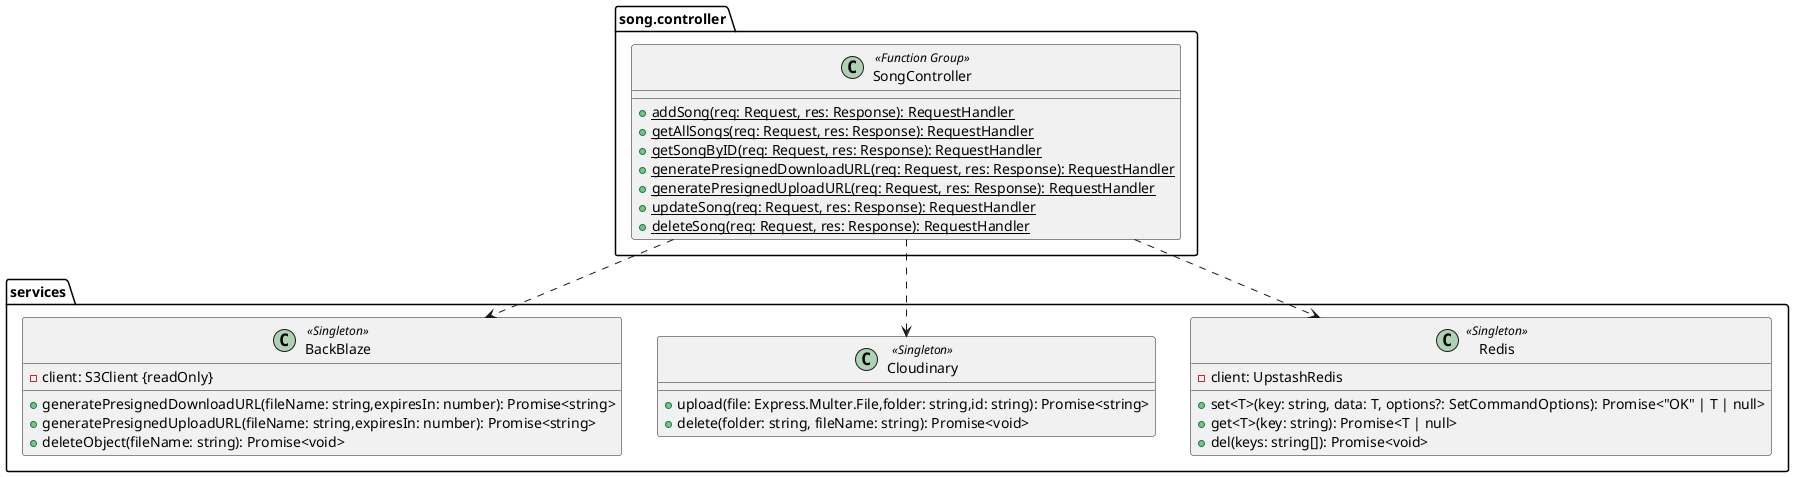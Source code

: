 @startuml

set separator none
package song.controller {
    class SongController <<Function Group>> {
        + {static} addSong(req: Request, res: Response): RequestHandler
        + {static} getAllSongs(req: Request, res: Response): RequestHandler
        + {static} getSongByID(req: Request, res: Response): RequestHandler
        + {static} generatePresignedDownloadURL(req: Request, res: Response): RequestHandler
        + {static} generatePresignedUploadURL(req: Request, res: Response): RequestHandler
        + {static} updateSong(req: Request, res: Response): RequestHandler
        + {static} deleteSong(req: Request, res: Response): RequestHandler
    }
}

package services {
    class Redis <<Singleton>> {
        - client: UpstashRedis

        + set<T>(key: string, data: T, options?: SetCommandOptions): Promise<"OK" | T | null>
        + get<T>(key: string): Promise<T | null>
        + del(keys: string[]): Promise<void>
    }
    class Cloudinary <<Singleton>> {
        + upload(file: Express.Multer.File,folder: string,id: string): Promise<string>
        + delete(folder: string, fileName: string): Promise<void>
    }
    class BackBlaze <<Singleton>> {
        - client: S3Client {readOnly}

        + generatePresignedDownloadURL(fileName: string,expiresIn: number): Promise<string>
        + generatePresignedUploadURL(fileName: string,expiresIn: number): Promise<string>
        + deleteObject(fileName: string): Promise<void>
    }
}

SongController ..> Redis
SongController ..> Cloudinary
SongController ..> BackBlaze

@enduml